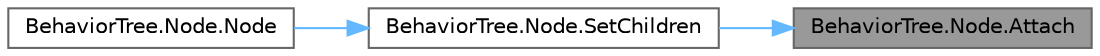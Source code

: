digraph "BehaviorTree.Node.Attach"
{
 // LATEX_PDF_SIZE
  bgcolor="transparent";
  edge [fontname=Helvetica,fontsize=10,labelfontname=Helvetica,labelfontsize=10];
  node [fontname=Helvetica,fontsize=10,shape=box,height=0.2,width=0.4];
  rankdir="RL";
  Node1 [label="BehaviorTree.Node.Attach",height=0.2,width=0.4,color="gray40", fillcolor="grey60", style="filled", fontcolor="black",tooltip=" "];
  Node1 -> Node2 [dir="back",color="steelblue1",style="solid"];
  Node2 [label="BehaviorTree.Node.SetChildren",height=0.2,width=0.4,color="grey40", fillcolor="white", style="filled",URL="$class_behavior_tree_1_1_node.html#a808e3d6ed63f74e3f9d32d849b41f679",tooltip=" "];
  Node2 -> Node3 [dir="back",color="steelblue1",style="solid"];
  Node3 [label="BehaviorTree.Node.Node",height=0.2,width=0.4,color="grey40", fillcolor="white", style="filled",URL="$class_behavior_tree_1_1_node.html#a01fd4fd0d40d21332ca036b17d4f5f30",tooltip=" "];
}
